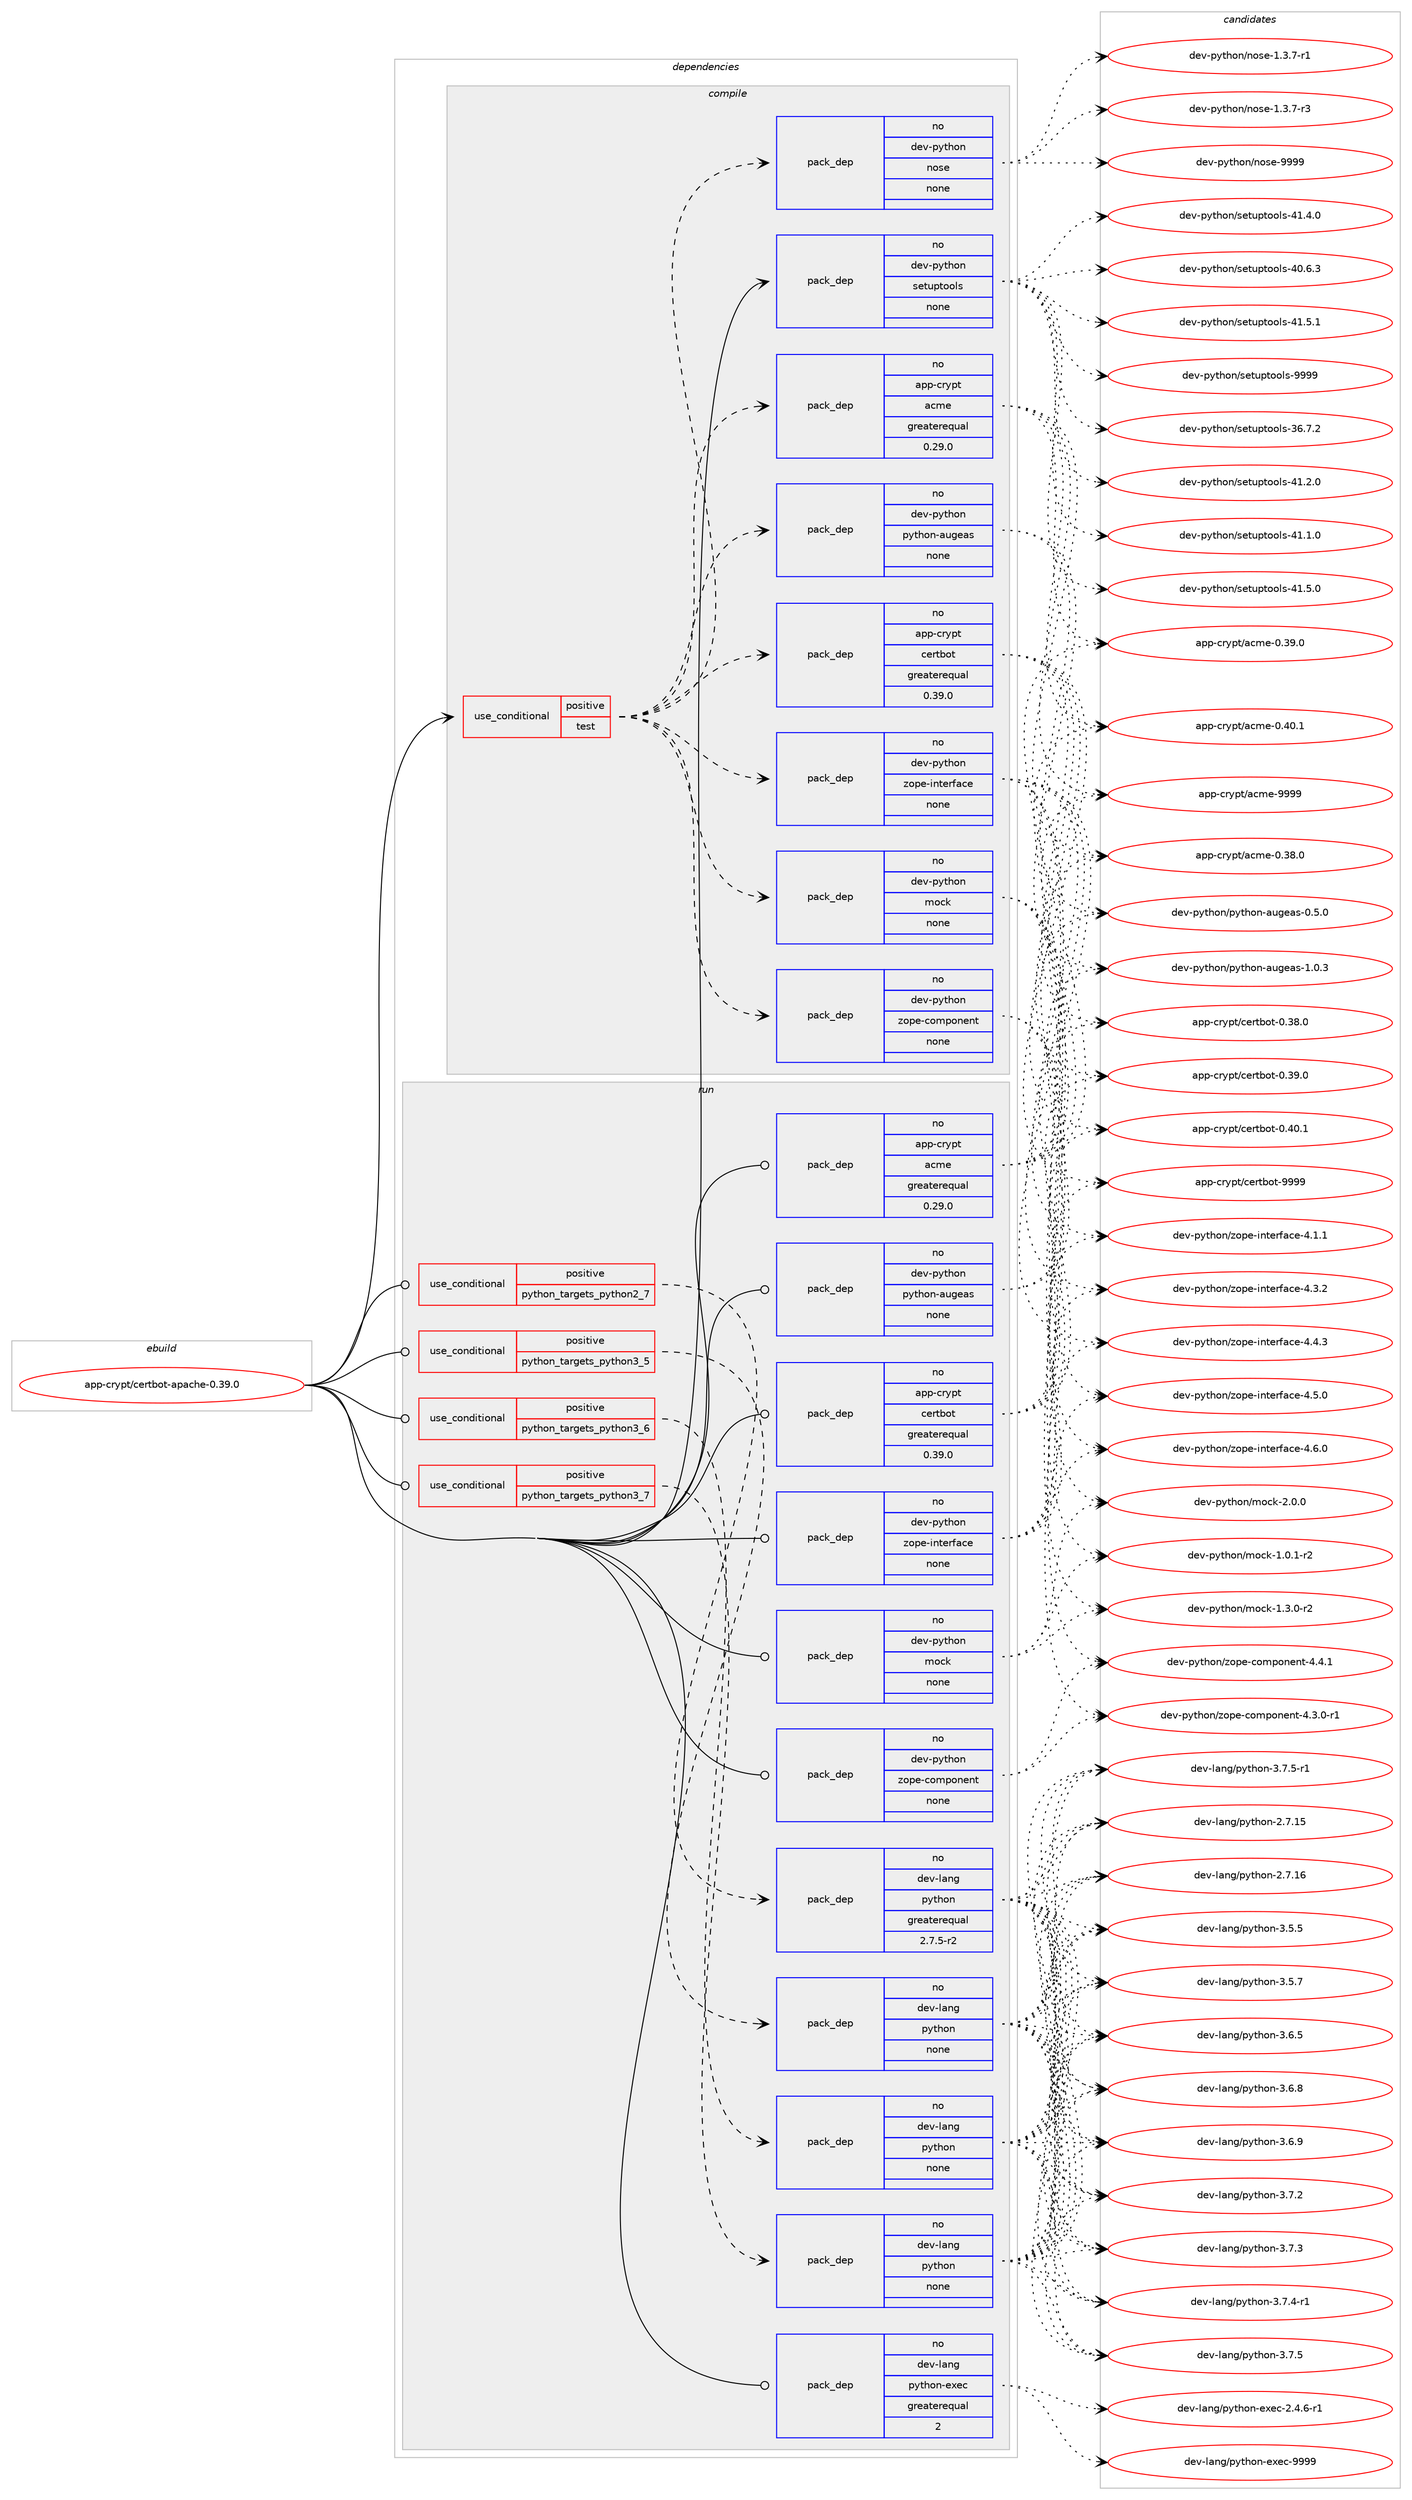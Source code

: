 digraph prolog {

# *************
# Graph options
# *************

newrank=true;
concentrate=true;
compound=true;
graph [rankdir=LR,fontname=Helvetica,fontsize=10,ranksep=1.5];#, ranksep=2.5, nodesep=0.2];
edge  [arrowhead=vee];
node  [fontname=Helvetica,fontsize=10];

# **********
# The ebuild
# **********

subgraph cluster_leftcol {
color=gray;
rank=same;
label=<<i>ebuild</i>>;
id [label="app-crypt/certbot-apache-0.39.0", color=red, width=4, href="../app-crypt/certbot-apache-0.39.0.svg"];
}

# ****************
# The dependencies
# ****************

subgraph cluster_midcol {
color=gray;
label=<<i>dependencies</i>>;
subgraph cluster_compile {
fillcolor="#eeeeee";
style=filled;
label=<<i>compile</i>>;
subgraph cond113654 {
dependency476450 [label=<<TABLE BORDER="0" CELLBORDER="1" CELLSPACING="0" CELLPADDING="4"><TR><TD ROWSPAN="3" CELLPADDING="10">use_conditional</TD></TR><TR><TD>positive</TD></TR><TR><TD>test</TD></TR></TABLE>>, shape=none, color=red];
subgraph pack354144 {
dependency476451 [label=<<TABLE BORDER="0" CELLBORDER="1" CELLSPACING="0" CELLPADDING="4" WIDTH="220"><TR><TD ROWSPAN="6" CELLPADDING="30">pack_dep</TD></TR><TR><TD WIDTH="110">no</TD></TR><TR><TD>app-crypt</TD></TR><TR><TD>acme</TD></TR><TR><TD>greaterequal</TD></TR><TR><TD>0.29.0</TD></TR></TABLE>>, shape=none, color=blue];
}
dependency476450:e -> dependency476451:w [weight=20,style="dashed",arrowhead="vee"];
subgraph pack354145 {
dependency476452 [label=<<TABLE BORDER="0" CELLBORDER="1" CELLSPACING="0" CELLPADDING="4" WIDTH="220"><TR><TD ROWSPAN="6" CELLPADDING="30">pack_dep</TD></TR><TR><TD WIDTH="110">no</TD></TR><TR><TD>app-crypt</TD></TR><TR><TD>certbot</TD></TR><TR><TD>greaterequal</TD></TR><TR><TD>0.39.0</TD></TR></TABLE>>, shape=none, color=blue];
}
dependency476450:e -> dependency476452:w [weight=20,style="dashed",arrowhead="vee"];
subgraph pack354146 {
dependency476453 [label=<<TABLE BORDER="0" CELLBORDER="1" CELLSPACING="0" CELLPADDING="4" WIDTH="220"><TR><TD ROWSPAN="6" CELLPADDING="30">pack_dep</TD></TR><TR><TD WIDTH="110">no</TD></TR><TR><TD>dev-python</TD></TR><TR><TD>mock</TD></TR><TR><TD>none</TD></TR><TR><TD></TD></TR></TABLE>>, shape=none, color=blue];
}
dependency476450:e -> dependency476453:w [weight=20,style="dashed",arrowhead="vee"];
subgraph pack354147 {
dependency476454 [label=<<TABLE BORDER="0" CELLBORDER="1" CELLSPACING="0" CELLPADDING="4" WIDTH="220"><TR><TD ROWSPAN="6" CELLPADDING="30">pack_dep</TD></TR><TR><TD WIDTH="110">no</TD></TR><TR><TD>dev-python</TD></TR><TR><TD>python-augeas</TD></TR><TR><TD>none</TD></TR><TR><TD></TD></TR></TABLE>>, shape=none, color=blue];
}
dependency476450:e -> dependency476454:w [weight=20,style="dashed",arrowhead="vee"];
subgraph pack354148 {
dependency476455 [label=<<TABLE BORDER="0" CELLBORDER="1" CELLSPACING="0" CELLPADDING="4" WIDTH="220"><TR><TD ROWSPAN="6" CELLPADDING="30">pack_dep</TD></TR><TR><TD WIDTH="110">no</TD></TR><TR><TD>dev-python</TD></TR><TR><TD>zope-component</TD></TR><TR><TD>none</TD></TR><TR><TD></TD></TR></TABLE>>, shape=none, color=blue];
}
dependency476450:e -> dependency476455:w [weight=20,style="dashed",arrowhead="vee"];
subgraph pack354149 {
dependency476456 [label=<<TABLE BORDER="0" CELLBORDER="1" CELLSPACING="0" CELLPADDING="4" WIDTH="220"><TR><TD ROWSPAN="6" CELLPADDING="30">pack_dep</TD></TR><TR><TD WIDTH="110">no</TD></TR><TR><TD>dev-python</TD></TR><TR><TD>zope-interface</TD></TR><TR><TD>none</TD></TR><TR><TD></TD></TR></TABLE>>, shape=none, color=blue];
}
dependency476450:e -> dependency476456:w [weight=20,style="dashed",arrowhead="vee"];
subgraph pack354150 {
dependency476457 [label=<<TABLE BORDER="0" CELLBORDER="1" CELLSPACING="0" CELLPADDING="4" WIDTH="220"><TR><TD ROWSPAN="6" CELLPADDING="30">pack_dep</TD></TR><TR><TD WIDTH="110">no</TD></TR><TR><TD>dev-python</TD></TR><TR><TD>nose</TD></TR><TR><TD>none</TD></TR><TR><TD></TD></TR></TABLE>>, shape=none, color=blue];
}
dependency476450:e -> dependency476457:w [weight=20,style="dashed",arrowhead="vee"];
}
id:e -> dependency476450:w [weight=20,style="solid",arrowhead="vee"];
subgraph pack354151 {
dependency476458 [label=<<TABLE BORDER="0" CELLBORDER="1" CELLSPACING="0" CELLPADDING="4" WIDTH="220"><TR><TD ROWSPAN="6" CELLPADDING="30">pack_dep</TD></TR><TR><TD WIDTH="110">no</TD></TR><TR><TD>dev-python</TD></TR><TR><TD>setuptools</TD></TR><TR><TD>none</TD></TR><TR><TD></TD></TR></TABLE>>, shape=none, color=blue];
}
id:e -> dependency476458:w [weight=20,style="solid",arrowhead="vee"];
}
subgraph cluster_compileandrun {
fillcolor="#eeeeee";
style=filled;
label=<<i>compile and run</i>>;
}
subgraph cluster_run {
fillcolor="#eeeeee";
style=filled;
label=<<i>run</i>>;
subgraph cond113655 {
dependency476459 [label=<<TABLE BORDER="0" CELLBORDER="1" CELLSPACING="0" CELLPADDING="4"><TR><TD ROWSPAN="3" CELLPADDING="10">use_conditional</TD></TR><TR><TD>positive</TD></TR><TR><TD>python_targets_python2_7</TD></TR></TABLE>>, shape=none, color=red];
subgraph pack354152 {
dependency476460 [label=<<TABLE BORDER="0" CELLBORDER="1" CELLSPACING="0" CELLPADDING="4" WIDTH="220"><TR><TD ROWSPAN="6" CELLPADDING="30">pack_dep</TD></TR><TR><TD WIDTH="110">no</TD></TR><TR><TD>dev-lang</TD></TR><TR><TD>python</TD></TR><TR><TD>greaterequal</TD></TR><TR><TD>2.7.5-r2</TD></TR></TABLE>>, shape=none, color=blue];
}
dependency476459:e -> dependency476460:w [weight=20,style="dashed",arrowhead="vee"];
}
id:e -> dependency476459:w [weight=20,style="solid",arrowhead="odot"];
subgraph cond113656 {
dependency476461 [label=<<TABLE BORDER="0" CELLBORDER="1" CELLSPACING="0" CELLPADDING="4"><TR><TD ROWSPAN="3" CELLPADDING="10">use_conditional</TD></TR><TR><TD>positive</TD></TR><TR><TD>python_targets_python3_5</TD></TR></TABLE>>, shape=none, color=red];
subgraph pack354153 {
dependency476462 [label=<<TABLE BORDER="0" CELLBORDER="1" CELLSPACING="0" CELLPADDING="4" WIDTH="220"><TR><TD ROWSPAN="6" CELLPADDING="30">pack_dep</TD></TR><TR><TD WIDTH="110">no</TD></TR><TR><TD>dev-lang</TD></TR><TR><TD>python</TD></TR><TR><TD>none</TD></TR><TR><TD></TD></TR></TABLE>>, shape=none, color=blue];
}
dependency476461:e -> dependency476462:w [weight=20,style="dashed",arrowhead="vee"];
}
id:e -> dependency476461:w [weight=20,style="solid",arrowhead="odot"];
subgraph cond113657 {
dependency476463 [label=<<TABLE BORDER="0" CELLBORDER="1" CELLSPACING="0" CELLPADDING="4"><TR><TD ROWSPAN="3" CELLPADDING="10">use_conditional</TD></TR><TR><TD>positive</TD></TR><TR><TD>python_targets_python3_6</TD></TR></TABLE>>, shape=none, color=red];
subgraph pack354154 {
dependency476464 [label=<<TABLE BORDER="0" CELLBORDER="1" CELLSPACING="0" CELLPADDING="4" WIDTH="220"><TR><TD ROWSPAN="6" CELLPADDING="30">pack_dep</TD></TR><TR><TD WIDTH="110">no</TD></TR><TR><TD>dev-lang</TD></TR><TR><TD>python</TD></TR><TR><TD>none</TD></TR><TR><TD></TD></TR></TABLE>>, shape=none, color=blue];
}
dependency476463:e -> dependency476464:w [weight=20,style="dashed",arrowhead="vee"];
}
id:e -> dependency476463:w [weight=20,style="solid",arrowhead="odot"];
subgraph cond113658 {
dependency476465 [label=<<TABLE BORDER="0" CELLBORDER="1" CELLSPACING="0" CELLPADDING="4"><TR><TD ROWSPAN="3" CELLPADDING="10">use_conditional</TD></TR><TR><TD>positive</TD></TR><TR><TD>python_targets_python3_7</TD></TR></TABLE>>, shape=none, color=red];
subgraph pack354155 {
dependency476466 [label=<<TABLE BORDER="0" CELLBORDER="1" CELLSPACING="0" CELLPADDING="4" WIDTH="220"><TR><TD ROWSPAN="6" CELLPADDING="30">pack_dep</TD></TR><TR><TD WIDTH="110">no</TD></TR><TR><TD>dev-lang</TD></TR><TR><TD>python</TD></TR><TR><TD>none</TD></TR><TR><TD></TD></TR></TABLE>>, shape=none, color=blue];
}
dependency476465:e -> dependency476466:w [weight=20,style="dashed",arrowhead="vee"];
}
id:e -> dependency476465:w [weight=20,style="solid",arrowhead="odot"];
subgraph pack354156 {
dependency476467 [label=<<TABLE BORDER="0" CELLBORDER="1" CELLSPACING="0" CELLPADDING="4" WIDTH="220"><TR><TD ROWSPAN="6" CELLPADDING="30">pack_dep</TD></TR><TR><TD WIDTH="110">no</TD></TR><TR><TD>app-crypt</TD></TR><TR><TD>acme</TD></TR><TR><TD>greaterequal</TD></TR><TR><TD>0.29.0</TD></TR></TABLE>>, shape=none, color=blue];
}
id:e -> dependency476467:w [weight=20,style="solid",arrowhead="odot"];
subgraph pack354157 {
dependency476468 [label=<<TABLE BORDER="0" CELLBORDER="1" CELLSPACING="0" CELLPADDING="4" WIDTH="220"><TR><TD ROWSPAN="6" CELLPADDING="30">pack_dep</TD></TR><TR><TD WIDTH="110">no</TD></TR><TR><TD>app-crypt</TD></TR><TR><TD>certbot</TD></TR><TR><TD>greaterequal</TD></TR><TR><TD>0.39.0</TD></TR></TABLE>>, shape=none, color=blue];
}
id:e -> dependency476468:w [weight=20,style="solid",arrowhead="odot"];
subgraph pack354158 {
dependency476469 [label=<<TABLE BORDER="0" CELLBORDER="1" CELLSPACING="0" CELLPADDING="4" WIDTH="220"><TR><TD ROWSPAN="6" CELLPADDING="30">pack_dep</TD></TR><TR><TD WIDTH="110">no</TD></TR><TR><TD>dev-lang</TD></TR><TR><TD>python-exec</TD></TR><TR><TD>greaterequal</TD></TR><TR><TD>2</TD></TR></TABLE>>, shape=none, color=blue];
}
id:e -> dependency476469:w [weight=20,style="solid",arrowhead="odot"];
subgraph pack354159 {
dependency476470 [label=<<TABLE BORDER="0" CELLBORDER="1" CELLSPACING="0" CELLPADDING="4" WIDTH="220"><TR><TD ROWSPAN="6" CELLPADDING="30">pack_dep</TD></TR><TR><TD WIDTH="110">no</TD></TR><TR><TD>dev-python</TD></TR><TR><TD>mock</TD></TR><TR><TD>none</TD></TR><TR><TD></TD></TR></TABLE>>, shape=none, color=blue];
}
id:e -> dependency476470:w [weight=20,style="solid",arrowhead="odot"];
subgraph pack354160 {
dependency476471 [label=<<TABLE BORDER="0" CELLBORDER="1" CELLSPACING="0" CELLPADDING="4" WIDTH="220"><TR><TD ROWSPAN="6" CELLPADDING="30">pack_dep</TD></TR><TR><TD WIDTH="110">no</TD></TR><TR><TD>dev-python</TD></TR><TR><TD>python-augeas</TD></TR><TR><TD>none</TD></TR><TR><TD></TD></TR></TABLE>>, shape=none, color=blue];
}
id:e -> dependency476471:w [weight=20,style="solid",arrowhead="odot"];
subgraph pack354161 {
dependency476472 [label=<<TABLE BORDER="0" CELLBORDER="1" CELLSPACING="0" CELLPADDING="4" WIDTH="220"><TR><TD ROWSPAN="6" CELLPADDING="30">pack_dep</TD></TR><TR><TD WIDTH="110">no</TD></TR><TR><TD>dev-python</TD></TR><TR><TD>zope-component</TD></TR><TR><TD>none</TD></TR><TR><TD></TD></TR></TABLE>>, shape=none, color=blue];
}
id:e -> dependency476472:w [weight=20,style="solid",arrowhead="odot"];
subgraph pack354162 {
dependency476473 [label=<<TABLE BORDER="0" CELLBORDER="1" CELLSPACING="0" CELLPADDING="4" WIDTH="220"><TR><TD ROWSPAN="6" CELLPADDING="30">pack_dep</TD></TR><TR><TD WIDTH="110">no</TD></TR><TR><TD>dev-python</TD></TR><TR><TD>zope-interface</TD></TR><TR><TD>none</TD></TR><TR><TD></TD></TR></TABLE>>, shape=none, color=blue];
}
id:e -> dependency476473:w [weight=20,style="solid",arrowhead="odot"];
}
}

# **************
# The candidates
# **************

subgraph cluster_choices {
rank=same;
color=gray;
label=<<i>candidates</i>>;

subgraph choice354144 {
color=black;
nodesep=1;
choice97112112459911412111211647979910910145484651564648 [label="app-crypt/acme-0.38.0", color=red, width=4,href="../app-crypt/acme-0.38.0.svg"];
choice97112112459911412111211647979910910145484651574648 [label="app-crypt/acme-0.39.0", color=red, width=4,href="../app-crypt/acme-0.39.0.svg"];
choice97112112459911412111211647979910910145484652484649 [label="app-crypt/acme-0.40.1", color=red, width=4,href="../app-crypt/acme-0.40.1.svg"];
choice9711211245991141211121164797991091014557575757 [label="app-crypt/acme-9999", color=red, width=4,href="../app-crypt/acme-9999.svg"];
dependency476451:e -> choice97112112459911412111211647979910910145484651564648:w [style=dotted,weight="100"];
dependency476451:e -> choice97112112459911412111211647979910910145484651574648:w [style=dotted,weight="100"];
dependency476451:e -> choice97112112459911412111211647979910910145484652484649:w [style=dotted,weight="100"];
dependency476451:e -> choice9711211245991141211121164797991091014557575757:w [style=dotted,weight="100"];
}
subgraph choice354145 {
color=black;
nodesep=1;
choice97112112459911412111211647991011141169811111645484651564648 [label="app-crypt/certbot-0.38.0", color=red, width=4,href="../app-crypt/certbot-0.38.0.svg"];
choice97112112459911412111211647991011141169811111645484651574648 [label="app-crypt/certbot-0.39.0", color=red, width=4,href="../app-crypt/certbot-0.39.0.svg"];
choice97112112459911412111211647991011141169811111645484652484649 [label="app-crypt/certbot-0.40.1", color=red, width=4,href="../app-crypt/certbot-0.40.1.svg"];
choice9711211245991141211121164799101114116981111164557575757 [label="app-crypt/certbot-9999", color=red, width=4,href="../app-crypt/certbot-9999.svg"];
dependency476452:e -> choice97112112459911412111211647991011141169811111645484651564648:w [style=dotted,weight="100"];
dependency476452:e -> choice97112112459911412111211647991011141169811111645484651574648:w [style=dotted,weight="100"];
dependency476452:e -> choice97112112459911412111211647991011141169811111645484652484649:w [style=dotted,weight="100"];
dependency476452:e -> choice9711211245991141211121164799101114116981111164557575757:w [style=dotted,weight="100"];
}
subgraph choice354146 {
color=black;
nodesep=1;
choice1001011184511212111610411111047109111991074549464846494511450 [label="dev-python/mock-1.0.1-r2", color=red, width=4,href="../dev-python/mock-1.0.1-r2.svg"];
choice1001011184511212111610411111047109111991074549465146484511450 [label="dev-python/mock-1.3.0-r2", color=red, width=4,href="../dev-python/mock-1.3.0-r2.svg"];
choice100101118451121211161041111104710911199107455046484648 [label="dev-python/mock-2.0.0", color=red, width=4,href="../dev-python/mock-2.0.0.svg"];
dependency476453:e -> choice1001011184511212111610411111047109111991074549464846494511450:w [style=dotted,weight="100"];
dependency476453:e -> choice1001011184511212111610411111047109111991074549465146484511450:w [style=dotted,weight="100"];
dependency476453:e -> choice100101118451121211161041111104710911199107455046484648:w [style=dotted,weight="100"];
}
subgraph choice354147 {
color=black;
nodesep=1;
choice1001011184511212111610411111047112121116104111110459711710310197115454846534648 [label="dev-python/python-augeas-0.5.0", color=red, width=4,href="../dev-python/python-augeas-0.5.0.svg"];
choice1001011184511212111610411111047112121116104111110459711710310197115454946484651 [label="dev-python/python-augeas-1.0.3", color=red, width=4,href="../dev-python/python-augeas-1.0.3.svg"];
dependency476454:e -> choice1001011184511212111610411111047112121116104111110459711710310197115454846534648:w [style=dotted,weight="100"];
dependency476454:e -> choice1001011184511212111610411111047112121116104111110459711710310197115454946484651:w [style=dotted,weight="100"];
}
subgraph choice354148 {
color=black;
nodesep=1;
choice100101118451121211161041111104712211111210145991111091121111101011101164552465146484511449 [label="dev-python/zope-component-4.3.0-r1", color=red, width=4,href="../dev-python/zope-component-4.3.0-r1.svg"];
choice10010111845112121116104111110471221111121014599111109112111110101110116455246524649 [label="dev-python/zope-component-4.4.1", color=red, width=4,href="../dev-python/zope-component-4.4.1.svg"];
dependency476455:e -> choice100101118451121211161041111104712211111210145991111091121111101011101164552465146484511449:w [style=dotted,weight="100"];
dependency476455:e -> choice10010111845112121116104111110471221111121014599111109112111110101110116455246524649:w [style=dotted,weight="100"];
}
subgraph choice354149 {
color=black;
nodesep=1;
choice1001011184511212111610411111047122111112101451051101161011141029799101455246494649 [label="dev-python/zope-interface-4.1.1", color=red, width=4,href="../dev-python/zope-interface-4.1.1.svg"];
choice1001011184511212111610411111047122111112101451051101161011141029799101455246514650 [label="dev-python/zope-interface-4.3.2", color=red, width=4,href="../dev-python/zope-interface-4.3.2.svg"];
choice1001011184511212111610411111047122111112101451051101161011141029799101455246524651 [label="dev-python/zope-interface-4.4.3", color=red, width=4,href="../dev-python/zope-interface-4.4.3.svg"];
choice1001011184511212111610411111047122111112101451051101161011141029799101455246534648 [label="dev-python/zope-interface-4.5.0", color=red, width=4,href="../dev-python/zope-interface-4.5.0.svg"];
choice1001011184511212111610411111047122111112101451051101161011141029799101455246544648 [label="dev-python/zope-interface-4.6.0", color=red, width=4,href="../dev-python/zope-interface-4.6.0.svg"];
dependency476456:e -> choice1001011184511212111610411111047122111112101451051101161011141029799101455246494649:w [style=dotted,weight="100"];
dependency476456:e -> choice1001011184511212111610411111047122111112101451051101161011141029799101455246514650:w [style=dotted,weight="100"];
dependency476456:e -> choice1001011184511212111610411111047122111112101451051101161011141029799101455246524651:w [style=dotted,weight="100"];
dependency476456:e -> choice1001011184511212111610411111047122111112101451051101161011141029799101455246534648:w [style=dotted,weight="100"];
dependency476456:e -> choice1001011184511212111610411111047122111112101451051101161011141029799101455246544648:w [style=dotted,weight="100"];
}
subgraph choice354150 {
color=black;
nodesep=1;
choice10010111845112121116104111110471101111151014549465146554511449 [label="dev-python/nose-1.3.7-r1", color=red, width=4,href="../dev-python/nose-1.3.7-r1.svg"];
choice10010111845112121116104111110471101111151014549465146554511451 [label="dev-python/nose-1.3.7-r3", color=red, width=4,href="../dev-python/nose-1.3.7-r3.svg"];
choice10010111845112121116104111110471101111151014557575757 [label="dev-python/nose-9999", color=red, width=4,href="../dev-python/nose-9999.svg"];
dependency476457:e -> choice10010111845112121116104111110471101111151014549465146554511449:w [style=dotted,weight="100"];
dependency476457:e -> choice10010111845112121116104111110471101111151014549465146554511451:w [style=dotted,weight="100"];
dependency476457:e -> choice10010111845112121116104111110471101111151014557575757:w [style=dotted,weight="100"];
}
subgraph choice354151 {
color=black;
nodesep=1;
choice100101118451121211161041111104711510111611711211611111110811545515446554650 [label="dev-python/setuptools-36.7.2", color=red, width=4,href="../dev-python/setuptools-36.7.2.svg"];
choice100101118451121211161041111104711510111611711211611111110811545524846544651 [label="dev-python/setuptools-40.6.3", color=red, width=4,href="../dev-python/setuptools-40.6.3.svg"];
choice100101118451121211161041111104711510111611711211611111110811545524946494648 [label="dev-python/setuptools-41.1.0", color=red, width=4,href="../dev-python/setuptools-41.1.0.svg"];
choice100101118451121211161041111104711510111611711211611111110811545524946504648 [label="dev-python/setuptools-41.2.0", color=red, width=4,href="../dev-python/setuptools-41.2.0.svg"];
choice100101118451121211161041111104711510111611711211611111110811545524946524648 [label="dev-python/setuptools-41.4.0", color=red, width=4,href="../dev-python/setuptools-41.4.0.svg"];
choice100101118451121211161041111104711510111611711211611111110811545524946534648 [label="dev-python/setuptools-41.5.0", color=red, width=4,href="../dev-python/setuptools-41.5.0.svg"];
choice100101118451121211161041111104711510111611711211611111110811545524946534649 [label="dev-python/setuptools-41.5.1", color=red, width=4,href="../dev-python/setuptools-41.5.1.svg"];
choice10010111845112121116104111110471151011161171121161111111081154557575757 [label="dev-python/setuptools-9999", color=red, width=4,href="../dev-python/setuptools-9999.svg"];
dependency476458:e -> choice100101118451121211161041111104711510111611711211611111110811545515446554650:w [style=dotted,weight="100"];
dependency476458:e -> choice100101118451121211161041111104711510111611711211611111110811545524846544651:w [style=dotted,weight="100"];
dependency476458:e -> choice100101118451121211161041111104711510111611711211611111110811545524946494648:w [style=dotted,weight="100"];
dependency476458:e -> choice100101118451121211161041111104711510111611711211611111110811545524946504648:w [style=dotted,weight="100"];
dependency476458:e -> choice100101118451121211161041111104711510111611711211611111110811545524946524648:w [style=dotted,weight="100"];
dependency476458:e -> choice100101118451121211161041111104711510111611711211611111110811545524946534648:w [style=dotted,weight="100"];
dependency476458:e -> choice100101118451121211161041111104711510111611711211611111110811545524946534649:w [style=dotted,weight="100"];
dependency476458:e -> choice10010111845112121116104111110471151011161171121161111111081154557575757:w [style=dotted,weight="100"];
}
subgraph choice354152 {
color=black;
nodesep=1;
choice10010111845108971101034711212111610411111045504655464953 [label="dev-lang/python-2.7.15", color=red, width=4,href="../dev-lang/python-2.7.15.svg"];
choice10010111845108971101034711212111610411111045504655464954 [label="dev-lang/python-2.7.16", color=red, width=4,href="../dev-lang/python-2.7.16.svg"];
choice100101118451089711010347112121116104111110455146534653 [label="dev-lang/python-3.5.5", color=red, width=4,href="../dev-lang/python-3.5.5.svg"];
choice100101118451089711010347112121116104111110455146534655 [label="dev-lang/python-3.5.7", color=red, width=4,href="../dev-lang/python-3.5.7.svg"];
choice100101118451089711010347112121116104111110455146544653 [label="dev-lang/python-3.6.5", color=red, width=4,href="../dev-lang/python-3.6.5.svg"];
choice100101118451089711010347112121116104111110455146544656 [label="dev-lang/python-3.6.8", color=red, width=4,href="../dev-lang/python-3.6.8.svg"];
choice100101118451089711010347112121116104111110455146544657 [label="dev-lang/python-3.6.9", color=red, width=4,href="../dev-lang/python-3.6.9.svg"];
choice100101118451089711010347112121116104111110455146554650 [label="dev-lang/python-3.7.2", color=red, width=4,href="../dev-lang/python-3.7.2.svg"];
choice100101118451089711010347112121116104111110455146554651 [label="dev-lang/python-3.7.3", color=red, width=4,href="../dev-lang/python-3.7.3.svg"];
choice1001011184510897110103471121211161041111104551465546524511449 [label="dev-lang/python-3.7.4-r1", color=red, width=4,href="../dev-lang/python-3.7.4-r1.svg"];
choice100101118451089711010347112121116104111110455146554653 [label="dev-lang/python-3.7.5", color=red, width=4,href="../dev-lang/python-3.7.5.svg"];
choice1001011184510897110103471121211161041111104551465546534511449 [label="dev-lang/python-3.7.5-r1", color=red, width=4,href="../dev-lang/python-3.7.5-r1.svg"];
dependency476460:e -> choice10010111845108971101034711212111610411111045504655464953:w [style=dotted,weight="100"];
dependency476460:e -> choice10010111845108971101034711212111610411111045504655464954:w [style=dotted,weight="100"];
dependency476460:e -> choice100101118451089711010347112121116104111110455146534653:w [style=dotted,weight="100"];
dependency476460:e -> choice100101118451089711010347112121116104111110455146534655:w [style=dotted,weight="100"];
dependency476460:e -> choice100101118451089711010347112121116104111110455146544653:w [style=dotted,weight="100"];
dependency476460:e -> choice100101118451089711010347112121116104111110455146544656:w [style=dotted,weight="100"];
dependency476460:e -> choice100101118451089711010347112121116104111110455146544657:w [style=dotted,weight="100"];
dependency476460:e -> choice100101118451089711010347112121116104111110455146554650:w [style=dotted,weight="100"];
dependency476460:e -> choice100101118451089711010347112121116104111110455146554651:w [style=dotted,weight="100"];
dependency476460:e -> choice1001011184510897110103471121211161041111104551465546524511449:w [style=dotted,weight="100"];
dependency476460:e -> choice100101118451089711010347112121116104111110455146554653:w [style=dotted,weight="100"];
dependency476460:e -> choice1001011184510897110103471121211161041111104551465546534511449:w [style=dotted,weight="100"];
}
subgraph choice354153 {
color=black;
nodesep=1;
choice10010111845108971101034711212111610411111045504655464953 [label="dev-lang/python-2.7.15", color=red, width=4,href="../dev-lang/python-2.7.15.svg"];
choice10010111845108971101034711212111610411111045504655464954 [label="dev-lang/python-2.7.16", color=red, width=4,href="../dev-lang/python-2.7.16.svg"];
choice100101118451089711010347112121116104111110455146534653 [label="dev-lang/python-3.5.5", color=red, width=4,href="../dev-lang/python-3.5.5.svg"];
choice100101118451089711010347112121116104111110455146534655 [label="dev-lang/python-3.5.7", color=red, width=4,href="../dev-lang/python-3.5.7.svg"];
choice100101118451089711010347112121116104111110455146544653 [label="dev-lang/python-3.6.5", color=red, width=4,href="../dev-lang/python-3.6.5.svg"];
choice100101118451089711010347112121116104111110455146544656 [label="dev-lang/python-3.6.8", color=red, width=4,href="../dev-lang/python-3.6.8.svg"];
choice100101118451089711010347112121116104111110455146544657 [label="dev-lang/python-3.6.9", color=red, width=4,href="../dev-lang/python-3.6.9.svg"];
choice100101118451089711010347112121116104111110455146554650 [label="dev-lang/python-3.7.2", color=red, width=4,href="../dev-lang/python-3.7.2.svg"];
choice100101118451089711010347112121116104111110455146554651 [label="dev-lang/python-3.7.3", color=red, width=4,href="../dev-lang/python-3.7.3.svg"];
choice1001011184510897110103471121211161041111104551465546524511449 [label="dev-lang/python-3.7.4-r1", color=red, width=4,href="../dev-lang/python-3.7.4-r1.svg"];
choice100101118451089711010347112121116104111110455146554653 [label="dev-lang/python-3.7.5", color=red, width=4,href="../dev-lang/python-3.7.5.svg"];
choice1001011184510897110103471121211161041111104551465546534511449 [label="dev-lang/python-3.7.5-r1", color=red, width=4,href="../dev-lang/python-3.7.5-r1.svg"];
dependency476462:e -> choice10010111845108971101034711212111610411111045504655464953:w [style=dotted,weight="100"];
dependency476462:e -> choice10010111845108971101034711212111610411111045504655464954:w [style=dotted,weight="100"];
dependency476462:e -> choice100101118451089711010347112121116104111110455146534653:w [style=dotted,weight="100"];
dependency476462:e -> choice100101118451089711010347112121116104111110455146534655:w [style=dotted,weight="100"];
dependency476462:e -> choice100101118451089711010347112121116104111110455146544653:w [style=dotted,weight="100"];
dependency476462:e -> choice100101118451089711010347112121116104111110455146544656:w [style=dotted,weight="100"];
dependency476462:e -> choice100101118451089711010347112121116104111110455146544657:w [style=dotted,weight="100"];
dependency476462:e -> choice100101118451089711010347112121116104111110455146554650:w [style=dotted,weight="100"];
dependency476462:e -> choice100101118451089711010347112121116104111110455146554651:w [style=dotted,weight="100"];
dependency476462:e -> choice1001011184510897110103471121211161041111104551465546524511449:w [style=dotted,weight="100"];
dependency476462:e -> choice100101118451089711010347112121116104111110455146554653:w [style=dotted,weight="100"];
dependency476462:e -> choice1001011184510897110103471121211161041111104551465546534511449:w [style=dotted,weight="100"];
}
subgraph choice354154 {
color=black;
nodesep=1;
choice10010111845108971101034711212111610411111045504655464953 [label="dev-lang/python-2.7.15", color=red, width=4,href="../dev-lang/python-2.7.15.svg"];
choice10010111845108971101034711212111610411111045504655464954 [label="dev-lang/python-2.7.16", color=red, width=4,href="../dev-lang/python-2.7.16.svg"];
choice100101118451089711010347112121116104111110455146534653 [label="dev-lang/python-3.5.5", color=red, width=4,href="../dev-lang/python-3.5.5.svg"];
choice100101118451089711010347112121116104111110455146534655 [label="dev-lang/python-3.5.7", color=red, width=4,href="../dev-lang/python-3.5.7.svg"];
choice100101118451089711010347112121116104111110455146544653 [label="dev-lang/python-3.6.5", color=red, width=4,href="../dev-lang/python-3.6.5.svg"];
choice100101118451089711010347112121116104111110455146544656 [label="dev-lang/python-3.6.8", color=red, width=4,href="../dev-lang/python-3.6.8.svg"];
choice100101118451089711010347112121116104111110455146544657 [label="dev-lang/python-3.6.9", color=red, width=4,href="../dev-lang/python-3.6.9.svg"];
choice100101118451089711010347112121116104111110455146554650 [label="dev-lang/python-3.7.2", color=red, width=4,href="../dev-lang/python-3.7.2.svg"];
choice100101118451089711010347112121116104111110455146554651 [label="dev-lang/python-3.7.3", color=red, width=4,href="../dev-lang/python-3.7.3.svg"];
choice1001011184510897110103471121211161041111104551465546524511449 [label="dev-lang/python-3.7.4-r1", color=red, width=4,href="../dev-lang/python-3.7.4-r1.svg"];
choice100101118451089711010347112121116104111110455146554653 [label="dev-lang/python-3.7.5", color=red, width=4,href="../dev-lang/python-3.7.5.svg"];
choice1001011184510897110103471121211161041111104551465546534511449 [label="dev-lang/python-3.7.5-r1", color=red, width=4,href="../dev-lang/python-3.7.5-r1.svg"];
dependency476464:e -> choice10010111845108971101034711212111610411111045504655464953:w [style=dotted,weight="100"];
dependency476464:e -> choice10010111845108971101034711212111610411111045504655464954:w [style=dotted,weight="100"];
dependency476464:e -> choice100101118451089711010347112121116104111110455146534653:w [style=dotted,weight="100"];
dependency476464:e -> choice100101118451089711010347112121116104111110455146534655:w [style=dotted,weight="100"];
dependency476464:e -> choice100101118451089711010347112121116104111110455146544653:w [style=dotted,weight="100"];
dependency476464:e -> choice100101118451089711010347112121116104111110455146544656:w [style=dotted,weight="100"];
dependency476464:e -> choice100101118451089711010347112121116104111110455146544657:w [style=dotted,weight="100"];
dependency476464:e -> choice100101118451089711010347112121116104111110455146554650:w [style=dotted,weight="100"];
dependency476464:e -> choice100101118451089711010347112121116104111110455146554651:w [style=dotted,weight="100"];
dependency476464:e -> choice1001011184510897110103471121211161041111104551465546524511449:w [style=dotted,weight="100"];
dependency476464:e -> choice100101118451089711010347112121116104111110455146554653:w [style=dotted,weight="100"];
dependency476464:e -> choice1001011184510897110103471121211161041111104551465546534511449:w [style=dotted,weight="100"];
}
subgraph choice354155 {
color=black;
nodesep=1;
choice10010111845108971101034711212111610411111045504655464953 [label="dev-lang/python-2.7.15", color=red, width=4,href="../dev-lang/python-2.7.15.svg"];
choice10010111845108971101034711212111610411111045504655464954 [label="dev-lang/python-2.7.16", color=red, width=4,href="../dev-lang/python-2.7.16.svg"];
choice100101118451089711010347112121116104111110455146534653 [label="dev-lang/python-3.5.5", color=red, width=4,href="../dev-lang/python-3.5.5.svg"];
choice100101118451089711010347112121116104111110455146534655 [label="dev-lang/python-3.5.7", color=red, width=4,href="../dev-lang/python-3.5.7.svg"];
choice100101118451089711010347112121116104111110455146544653 [label="dev-lang/python-3.6.5", color=red, width=4,href="../dev-lang/python-3.6.5.svg"];
choice100101118451089711010347112121116104111110455146544656 [label="dev-lang/python-3.6.8", color=red, width=4,href="../dev-lang/python-3.6.8.svg"];
choice100101118451089711010347112121116104111110455146544657 [label="dev-lang/python-3.6.9", color=red, width=4,href="../dev-lang/python-3.6.9.svg"];
choice100101118451089711010347112121116104111110455146554650 [label="dev-lang/python-3.7.2", color=red, width=4,href="../dev-lang/python-3.7.2.svg"];
choice100101118451089711010347112121116104111110455146554651 [label="dev-lang/python-3.7.3", color=red, width=4,href="../dev-lang/python-3.7.3.svg"];
choice1001011184510897110103471121211161041111104551465546524511449 [label="dev-lang/python-3.7.4-r1", color=red, width=4,href="../dev-lang/python-3.7.4-r1.svg"];
choice100101118451089711010347112121116104111110455146554653 [label="dev-lang/python-3.7.5", color=red, width=4,href="../dev-lang/python-3.7.5.svg"];
choice1001011184510897110103471121211161041111104551465546534511449 [label="dev-lang/python-3.7.5-r1", color=red, width=4,href="../dev-lang/python-3.7.5-r1.svg"];
dependency476466:e -> choice10010111845108971101034711212111610411111045504655464953:w [style=dotted,weight="100"];
dependency476466:e -> choice10010111845108971101034711212111610411111045504655464954:w [style=dotted,weight="100"];
dependency476466:e -> choice100101118451089711010347112121116104111110455146534653:w [style=dotted,weight="100"];
dependency476466:e -> choice100101118451089711010347112121116104111110455146534655:w [style=dotted,weight="100"];
dependency476466:e -> choice100101118451089711010347112121116104111110455146544653:w [style=dotted,weight="100"];
dependency476466:e -> choice100101118451089711010347112121116104111110455146544656:w [style=dotted,weight="100"];
dependency476466:e -> choice100101118451089711010347112121116104111110455146544657:w [style=dotted,weight="100"];
dependency476466:e -> choice100101118451089711010347112121116104111110455146554650:w [style=dotted,weight="100"];
dependency476466:e -> choice100101118451089711010347112121116104111110455146554651:w [style=dotted,weight="100"];
dependency476466:e -> choice1001011184510897110103471121211161041111104551465546524511449:w [style=dotted,weight="100"];
dependency476466:e -> choice100101118451089711010347112121116104111110455146554653:w [style=dotted,weight="100"];
dependency476466:e -> choice1001011184510897110103471121211161041111104551465546534511449:w [style=dotted,weight="100"];
}
subgraph choice354156 {
color=black;
nodesep=1;
choice97112112459911412111211647979910910145484651564648 [label="app-crypt/acme-0.38.0", color=red, width=4,href="../app-crypt/acme-0.38.0.svg"];
choice97112112459911412111211647979910910145484651574648 [label="app-crypt/acme-0.39.0", color=red, width=4,href="../app-crypt/acme-0.39.0.svg"];
choice97112112459911412111211647979910910145484652484649 [label="app-crypt/acme-0.40.1", color=red, width=4,href="../app-crypt/acme-0.40.1.svg"];
choice9711211245991141211121164797991091014557575757 [label="app-crypt/acme-9999", color=red, width=4,href="../app-crypt/acme-9999.svg"];
dependency476467:e -> choice97112112459911412111211647979910910145484651564648:w [style=dotted,weight="100"];
dependency476467:e -> choice97112112459911412111211647979910910145484651574648:w [style=dotted,weight="100"];
dependency476467:e -> choice97112112459911412111211647979910910145484652484649:w [style=dotted,weight="100"];
dependency476467:e -> choice9711211245991141211121164797991091014557575757:w [style=dotted,weight="100"];
}
subgraph choice354157 {
color=black;
nodesep=1;
choice97112112459911412111211647991011141169811111645484651564648 [label="app-crypt/certbot-0.38.0", color=red, width=4,href="../app-crypt/certbot-0.38.0.svg"];
choice97112112459911412111211647991011141169811111645484651574648 [label="app-crypt/certbot-0.39.0", color=red, width=4,href="../app-crypt/certbot-0.39.0.svg"];
choice97112112459911412111211647991011141169811111645484652484649 [label="app-crypt/certbot-0.40.1", color=red, width=4,href="../app-crypt/certbot-0.40.1.svg"];
choice9711211245991141211121164799101114116981111164557575757 [label="app-crypt/certbot-9999", color=red, width=4,href="../app-crypt/certbot-9999.svg"];
dependency476468:e -> choice97112112459911412111211647991011141169811111645484651564648:w [style=dotted,weight="100"];
dependency476468:e -> choice97112112459911412111211647991011141169811111645484651574648:w [style=dotted,weight="100"];
dependency476468:e -> choice97112112459911412111211647991011141169811111645484652484649:w [style=dotted,weight="100"];
dependency476468:e -> choice9711211245991141211121164799101114116981111164557575757:w [style=dotted,weight="100"];
}
subgraph choice354158 {
color=black;
nodesep=1;
choice10010111845108971101034711212111610411111045101120101994550465246544511449 [label="dev-lang/python-exec-2.4.6-r1", color=red, width=4,href="../dev-lang/python-exec-2.4.6-r1.svg"];
choice10010111845108971101034711212111610411111045101120101994557575757 [label="dev-lang/python-exec-9999", color=red, width=4,href="../dev-lang/python-exec-9999.svg"];
dependency476469:e -> choice10010111845108971101034711212111610411111045101120101994550465246544511449:w [style=dotted,weight="100"];
dependency476469:e -> choice10010111845108971101034711212111610411111045101120101994557575757:w [style=dotted,weight="100"];
}
subgraph choice354159 {
color=black;
nodesep=1;
choice1001011184511212111610411111047109111991074549464846494511450 [label="dev-python/mock-1.0.1-r2", color=red, width=4,href="../dev-python/mock-1.0.1-r2.svg"];
choice1001011184511212111610411111047109111991074549465146484511450 [label="dev-python/mock-1.3.0-r2", color=red, width=4,href="../dev-python/mock-1.3.0-r2.svg"];
choice100101118451121211161041111104710911199107455046484648 [label="dev-python/mock-2.0.0", color=red, width=4,href="../dev-python/mock-2.0.0.svg"];
dependency476470:e -> choice1001011184511212111610411111047109111991074549464846494511450:w [style=dotted,weight="100"];
dependency476470:e -> choice1001011184511212111610411111047109111991074549465146484511450:w [style=dotted,weight="100"];
dependency476470:e -> choice100101118451121211161041111104710911199107455046484648:w [style=dotted,weight="100"];
}
subgraph choice354160 {
color=black;
nodesep=1;
choice1001011184511212111610411111047112121116104111110459711710310197115454846534648 [label="dev-python/python-augeas-0.5.0", color=red, width=4,href="../dev-python/python-augeas-0.5.0.svg"];
choice1001011184511212111610411111047112121116104111110459711710310197115454946484651 [label="dev-python/python-augeas-1.0.3", color=red, width=4,href="../dev-python/python-augeas-1.0.3.svg"];
dependency476471:e -> choice1001011184511212111610411111047112121116104111110459711710310197115454846534648:w [style=dotted,weight="100"];
dependency476471:e -> choice1001011184511212111610411111047112121116104111110459711710310197115454946484651:w [style=dotted,weight="100"];
}
subgraph choice354161 {
color=black;
nodesep=1;
choice100101118451121211161041111104712211111210145991111091121111101011101164552465146484511449 [label="dev-python/zope-component-4.3.0-r1", color=red, width=4,href="../dev-python/zope-component-4.3.0-r1.svg"];
choice10010111845112121116104111110471221111121014599111109112111110101110116455246524649 [label="dev-python/zope-component-4.4.1", color=red, width=4,href="../dev-python/zope-component-4.4.1.svg"];
dependency476472:e -> choice100101118451121211161041111104712211111210145991111091121111101011101164552465146484511449:w [style=dotted,weight="100"];
dependency476472:e -> choice10010111845112121116104111110471221111121014599111109112111110101110116455246524649:w [style=dotted,weight="100"];
}
subgraph choice354162 {
color=black;
nodesep=1;
choice1001011184511212111610411111047122111112101451051101161011141029799101455246494649 [label="dev-python/zope-interface-4.1.1", color=red, width=4,href="../dev-python/zope-interface-4.1.1.svg"];
choice1001011184511212111610411111047122111112101451051101161011141029799101455246514650 [label="dev-python/zope-interface-4.3.2", color=red, width=4,href="../dev-python/zope-interface-4.3.2.svg"];
choice1001011184511212111610411111047122111112101451051101161011141029799101455246524651 [label="dev-python/zope-interface-4.4.3", color=red, width=4,href="../dev-python/zope-interface-4.4.3.svg"];
choice1001011184511212111610411111047122111112101451051101161011141029799101455246534648 [label="dev-python/zope-interface-4.5.0", color=red, width=4,href="../dev-python/zope-interface-4.5.0.svg"];
choice1001011184511212111610411111047122111112101451051101161011141029799101455246544648 [label="dev-python/zope-interface-4.6.0", color=red, width=4,href="../dev-python/zope-interface-4.6.0.svg"];
dependency476473:e -> choice1001011184511212111610411111047122111112101451051101161011141029799101455246494649:w [style=dotted,weight="100"];
dependency476473:e -> choice1001011184511212111610411111047122111112101451051101161011141029799101455246514650:w [style=dotted,weight="100"];
dependency476473:e -> choice1001011184511212111610411111047122111112101451051101161011141029799101455246524651:w [style=dotted,weight="100"];
dependency476473:e -> choice1001011184511212111610411111047122111112101451051101161011141029799101455246534648:w [style=dotted,weight="100"];
dependency476473:e -> choice1001011184511212111610411111047122111112101451051101161011141029799101455246544648:w [style=dotted,weight="100"];
}
}

}
